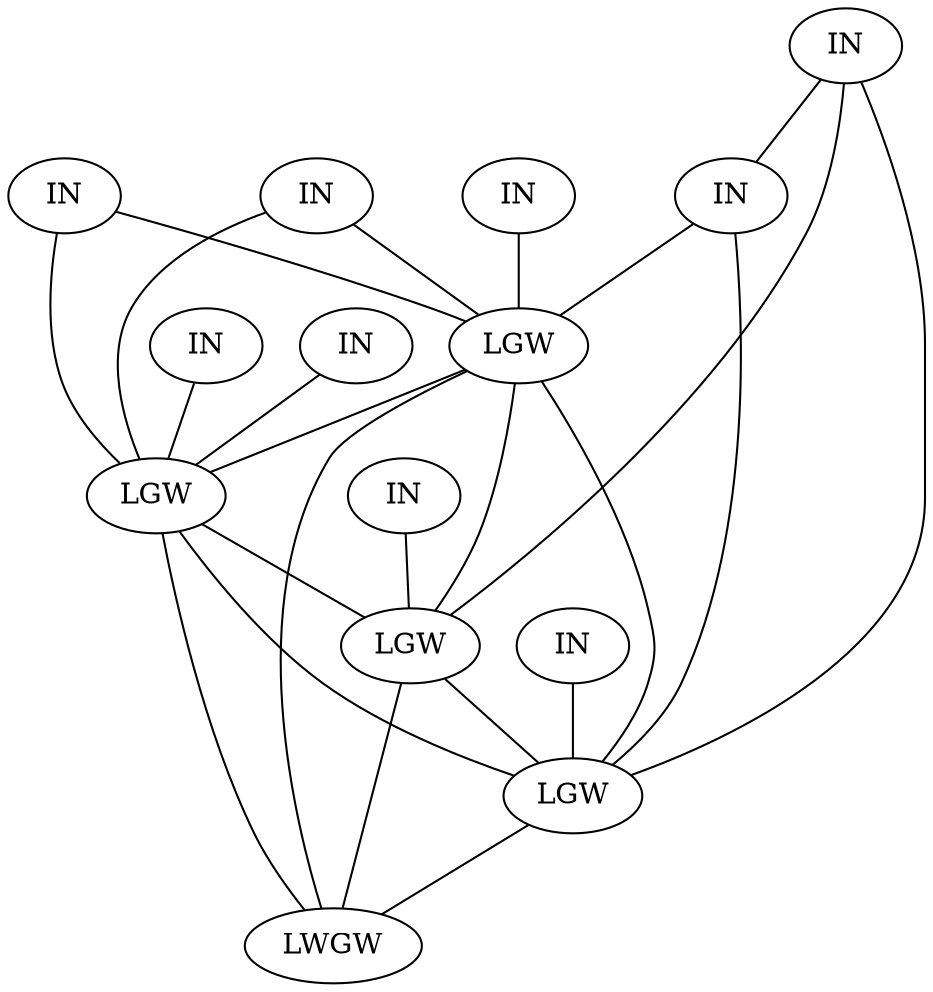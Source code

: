 /* Created by igraph 0.7.1 */
graph {
  0 [
    label=LWGW
  ];
  1 [
    label=LGW
  ];
  2 [
    label=LGW
  ];
  3 [
    label=LGW
  ];
  4 [
    label=LGW
  ];
  5 [
    label=IN
  ];
  6 [
    label=IN
  ];
  7 [
    label=IN
  ];
  8 [
    label=IN
  ];
  9 [
    label=IN
  ];
  10 [
    label=IN
  ];
  11 [
    label=IN
  ];
  12 [
    label=IN
  ];
  13 [
    label=IN
  ];

  1 -- 0;
  2 -- 0;
  2 -- 1;
  3 -- 0;
  3 -- 1;
  3 -- 2;
  4 -- 0;
  4 -- 1;
  4 -- 2;
  4 -- 3;
  5 -- 4;
  6 -- 4;
  7 -- 2;
  8 -- 1;
  9 -- 3;
  10 -- 4;
  11 -- 2;
  12 -- 3;
  13 -- 4;
  5 -- 3;
  6 -- 3;
  10 -- 1;
  11 -- 1;
  11 -- 10;
}
